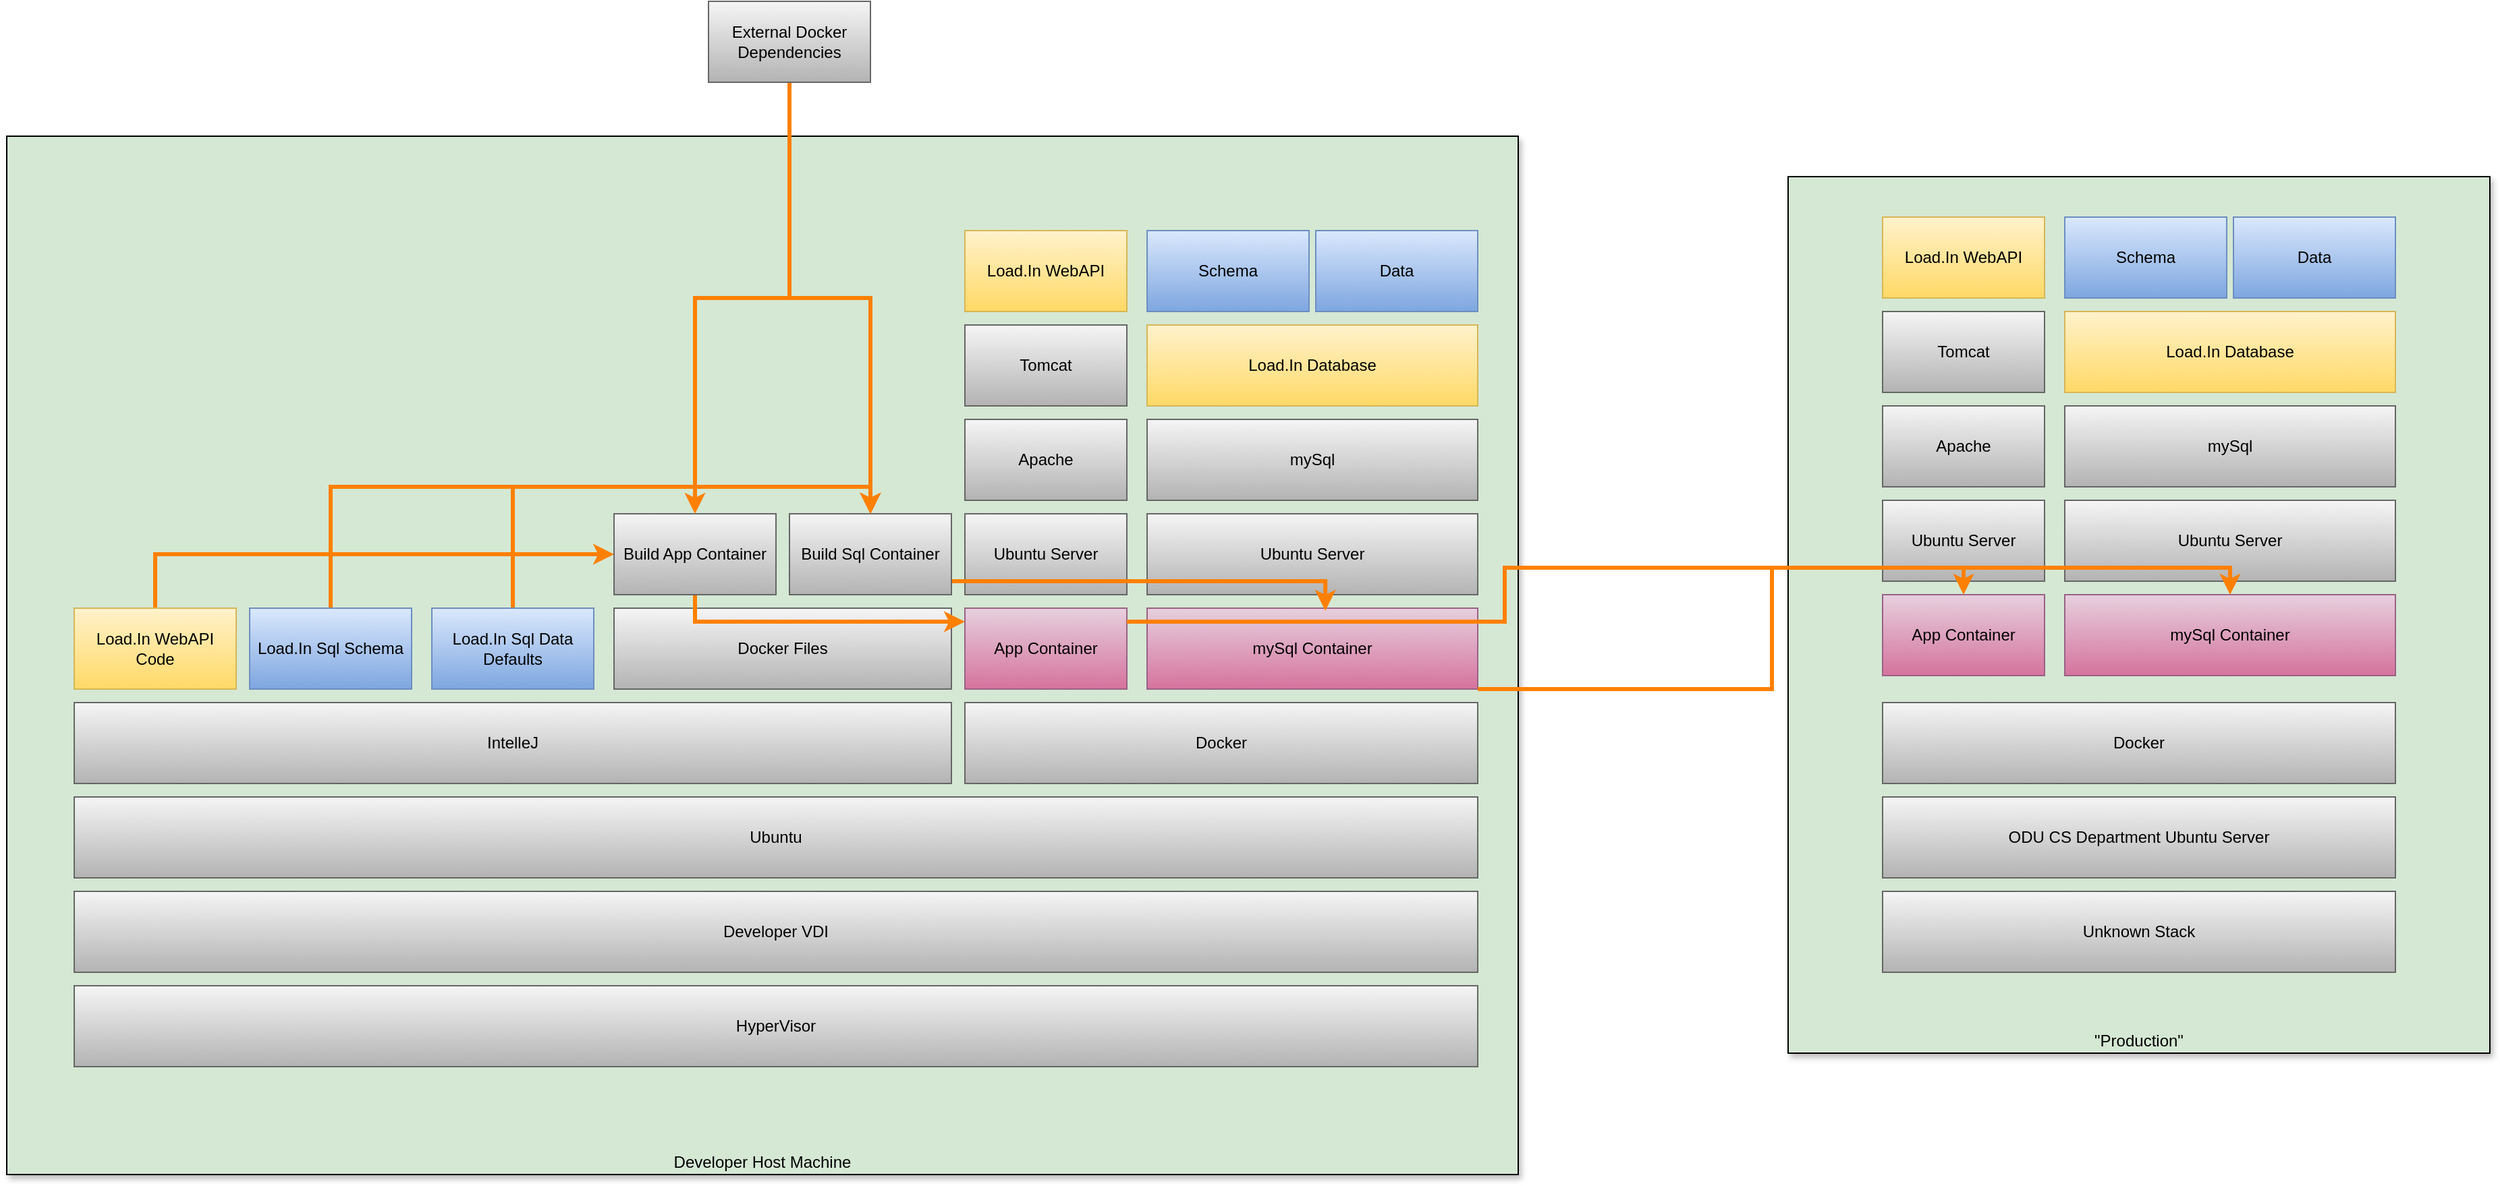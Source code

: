 <mxfile version="14.1.8" type="device"><diagram id="oiuqZG94L21NGeilZKVj" name="Page-1"><mxGraphModel dx="1350" dy="1820" grid="1" gridSize="10" guides="1" tooltips="1" connect="1" arrows="1" fold="1" page="1" pageScale="1" pageWidth="850" pageHeight="1100" math="0" shadow="0"><root><mxCell id="0"/><mxCell id="1" parent="0"/><mxCell id="7N_Ezh8CZ8ZybVzTjogl-33" value="&quot;Production&quot;" style="rounded=0;whiteSpace=wrap;html=1;verticalAlign=bottom;shadow=1;fillColor=#D5E8D4;glass=0;" vertex="1" parent="1"><mxGeometry x="1350" y="-70" width="520" height="650" as="geometry"/></mxCell><mxCell id="7N_Ezh8CZ8ZybVzTjogl-17" value="Developer Host Machine" style="rounded=0;whiteSpace=wrap;html=1;verticalAlign=bottom;glass=0;shadow=1;fillColor=#D5E8D4;" vertex="1" parent="1"><mxGeometry x="30" y="-100" width="1120" height="770" as="geometry"/></mxCell><mxCell id="7N_Ezh8CZ8ZybVzTjogl-1" value="Ubuntu" style="rounded=0;whiteSpace=wrap;html=1;strokeColor=#666666;fillColor=#f5f5f5;gradientColor=#b3b3b3;" vertex="1" parent="1"><mxGeometry x="80" y="390" width="1040" height="60" as="geometry"/></mxCell><mxCell id="7N_Ezh8CZ8ZybVzTjogl-2" value="IntelleJ" style="rounded=0;whiteSpace=wrap;html=1;strokeColor=#666666;fillColor=#f5f5f5;gradientColor=#b3b3b3;" vertex="1" parent="1"><mxGeometry x="80" y="320" width="650" height="60" as="geometry"/></mxCell><mxCell id="7N_Ezh8CZ8ZybVzTjogl-43" style="edgeStyle=orthogonalEdgeStyle;rounded=0;orthogonalLoop=1;jettySize=auto;html=1;entryX=0;entryY=0.5;entryDx=0;entryDy=0;exitX=0.5;exitY=0;exitDx=0;exitDy=0;strokeColor=#FF8000;strokeWidth=3;fillColor=#008a00;" edge="1" parent="1" source="7N_Ezh8CZ8ZybVzTjogl-3" target="7N_Ezh8CZ8ZybVzTjogl-38"><mxGeometry relative="1" as="geometry"/></mxCell><mxCell id="7N_Ezh8CZ8ZybVzTjogl-3" value="Load.In WebAPI Code" style="rounded=0;whiteSpace=wrap;html=1;gradientColor=#ffd966;fillColor=#fff2cc;strokeColor=#d6b656;" vertex="1" parent="1"><mxGeometry x="80" y="250" width="120" height="60" as="geometry"/></mxCell><mxCell id="7N_Ezh8CZ8ZybVzTjogl-4" value="Docker" style="rounded=0;whiteSpace=wrap;html=1;strokeColor=#666666;fillColor=#f5f5f5;gradientColor=#b3b3b3;" vertex="1" parent="1"><mxGeometry x="740" y="320" width="380" height="60" as="geometry"/></mxCell><mxCell id="7N_Ezh8CZ8ZybVzTjogl-5" value="App Container" style="rounded=0;whiteSpace=wrap;html=1;gradientColor=#d5739d;fillColor=#e6d0de;strokeColor=#996185;" vertex="1" parent="1"><mxGeometry x="740" y="250" width="120" height="60" as="geometry"/></mxCell><mxCell id="7N_Ezh8CZ8ZybVzTjogl-6" value="mySql Container" style="rounded=0;whiteSpace=wrap;html=1;gradientColor=#d5739d;fillColor=#e6d0de;strokeColor=#996185;" vertex="1" parent="1"><mxGeometry x="875" y="250" width="245" height="60" as="geometry"/></mxCell><mxCell id="7N_Ezh8CZ8ZybVzTjogl-7" value="Apache" style="rounded=0;whiteSpace=wrap;html=1;strokeColor=#666666;fillColor=#f5f5f5;gradientColor=#b3b3b3;" vertex="1" parent="1"><mxGeometry x="740" y="110" width="120" height="60" as="geometry"/></mxCell><mxCell id="7N_Ezh8CZ8ZybVzTjogl-8" value="Tomcat" style="rounded=0;whiteSpace=wrap;html=1;strokeColor=#666666;fillColor=#f5f5f5;gradientColor=#b3b3b3;" vertex="1" parent="1"><mxGeometry x="740" y="40" width="120" height="60" as="geometry"/></mxCell><mxCell id="7N_Ezh8CZ8ZybVzTjogl-9" value="Load.In WebAPI" style="rounded=0;whiteSpace=wrap;html=1;gradientColor=#ffd966;fillColor=#fff2cc;strokeColor=#d6b656;" vertex="1" parent="1"><mxGeometry x="740" y="-30" width="120" height="60" as="geometry"/></mxCell><mxCell id="7N_Ezh8CZ8ZybVzTjogl-10" value="mySql" style="rounded=0;whiteSpace=wrap;html=1;strokeColor=#666666;fillColor=#f5f5f5;gradientColor=#b3b3b3;" vertex="1" parent="1"><mxGeometry x="875" y="110" width="245" height="60" as="geometry"/></mxCell><mxCell id="7N_Ezh8CZ8ZybVzTjogl-11" value="Ubuntu Server" style="rounded=0;whiteSpace=wrap;html=1;strokeColor=#666666;fillColor=#f5f5f5;gradientColor=#b3b3b3;" vertex="1" parent="1"><mxGeometry x="740" y="180" width="120" height="60" as="geometry"/></mxCell><mxCell id="7N_Ezh8CZ8ZybVzTjogl-12" value="Ubuntu Server" style="rounded=0;whiteSpace=wrap;html=1;strokeColor=#666666;fillColor=#f5f5f5;gradientColor=#b3b3b3;" vertex="1" parent="1"><mxGeometry x="875" y="180" width="245" height="60" as="geometry"/></mxCell><mxCell id="7N_Ezh8CZ8ZybVzTjogl-13" value="Load.In Database" style="rounded=0;whiteSpace=wrap;html=1;gradientColor=#ffd966;fillColor=#fff2cc;strokeColor=#d6b656;" vertex="1" parent="1"><mxGeometry x="875" y="40" width="245" height="60" as="geometry"/></mxCell><mxCell id="7N_Ezh8CZ8ZybVzTjogl-14" value="Schema" style="rounded=0;whiteSpace=wrap;html=1;gradientColor=#7ea6e0;fillColor=#dae8fc;strokeColor=#6c8ebf;" vertex="1" parent="1"><mxGeometry x="875" y="-30" width="120" height="60" as="geometry"/></mxCell><mxCell id="7N_Ezh8CZ8ZybVzTjogl-15" value="Data" style="rounded=0;whiteSpace=wrap;html=1;gradientColor=#7ea6e0;fillColor=#dae8fc;strokeColor=#6c8ebf;" vertex="1" parent="1"><mxGeometry x="1000" y="-30" width="120" height="60" as="geometry"/></mxCell><mxCell id="7N_Ezh8CZ8ZybVzTjogl-16" value="HyperVisor" style="rounded=0;whiteSpace=wrap;html=1;gradientColor=#b3b3b3;fillColor=#f5f5f5;strokeColor=#666666;" vertex="1" parent="1"><mxGeometry x="80" y="530" width="1040" height="60" as="geometry"/></mxCell><mxCell id="7N_Ezh8CZ8ZybVzTjogl-18" value="Developer VDI" style="rounded=0;whiteSpace=wrap;html=1;strokeColor=#666666;fillColor=#f5f5f5;gradientColor=#b3b3b3;" vertex="1" parent="1"><mxGeometry x="80" y="460" width="1040" height="60" as="geometry"/></mxCell><mxCell id="7N_Ezh8CZ8ZybVzTjogl-19" value="Unknown Stack" style="rounded=0;whiteSpace=wrap;html=1;strokeColor=#666666;fillColor=#f5f5f5;gradientColor=#b3b3b3;" vertex="1" parent="1"><mxGeometry x="1420" y="460" width="380" height="60" as="geometry"/></mxCell><mxCell id="7N_Ezh8CZ8ZybVzTjogl-20" value="ODU CS Department Ubuntu Server" style="rounded=0;whiteSpace=wrap;html=1;strokeColor=#666666;fillColor=#f5f5f5;gradientColor=#b3b3b3;" vertex="1" parent="1"><mxGeometry x="1420" y="390" width="380" height="60" as="geometry"/></mxCell><mxCell id="7N_Ezh8CZ8ZybVzTjogl-21" value="Docker" style="rounded=0;whiteSpace=wrap;html=1;strokeColor=#666666;fillColor=#f5f5f5;gradientColor=#b3b3b3;" vertex="1" parent="1"><mxGeometry x="1420" y="320" width="380" height="60" as="geometry"/></mxCell><mxCell id="7N_Ezh8CZ8ZybVzTjogl-22" value="App Container" style="rounded=0;whiteSpace=wrap;html=1;gradientColor=#d5739d;fillColor=#e6d0de;strokeColor=#996185;" vertex="1" parent="1"><mxGeometry x="1420" y="240" width="120" height="60" as="geometry"/></mxCell><mxCell id="7N_Ezh8CZ8ZybVzTjogl-23" value="mySql Container" style="rounded=0;whiteSpace=wrap;html=1;gradientColor=#d5739d;fillColor=#e6d0de;strokeColor=#996185;" vertex="1" parent="1"><mxGeometry x="1555" y="240" width="245" height="60" as="geometry"/></mxCell><mxCell id="7N_Ezh8CZ8ZybVzTjogl-24" value="Apache" style="rounded=0;whiteSpace=wrap;html=1;strokeColor=#666666;fillColor=#f5f5f5;gradientColor=#b3b3b3;" vertex="1" parent="1"><mxGeometry x="1420" y="100" width="120" height="60" as="geometry"/></mxCell><mxCell id="7N_Ezh8CZ8ZybVzTjogl-25" value="Tomcat" style="rounded=0;whiteSpace=wrap;html=1;strokeColor=#666666;fillColor=#f5f5f5;gradientColor=#b3b3b3;" vertex="1" parent="1"><mxGeometry x="1420" y="30" width="120" height="60" as="geometry"/></mxCell><mxCell id="7N_Ezh8CZ8ZybVzTjogl-26" value="Load.In WebAPI" style="rounded=0;whiteSpace=wrap;html=1;gradientColor=#ffd966;fillColor=#fff2cc;strokeColor=#d6b656;" vertex="1" parent="1"><mxGeometry x="1420" y="-40" width="120" height="60" as="geometry"/></mxCell><mxCell id="7N_Ezh8CZ8ZybVzTjogl-27" value="mySql" style="rounded=0;whiteSpace=wrap;html=1;strokeColor=#666666;fillColor=#f5f5f5;gradientColor=#b3b3b3;" vertex="1" parent="1"><mxGeometry x="1555" y="100" width="245" height="60" as="geometry"/></mxCell><mxCell id="7N_Ezh8CZ8ZybVzTjogl-28" value="Ubuntu Server" style="rounded=0;whiteSpace=wrap;html=1;strokeColor=#666666;fillColor=#f5f5f5;gradientColor=#b3b3b3;" vertex="1" parent="1"><mxGeometry x="1420" y="170" width="120" height="60" as="geometry"/></mxCell><mxCell id="7N_Ezh8CZ8ZybVzTjogl-29" value="Ubuntu Server" style="rounded=0;whiteSpace=wrap;html=1;strokeColor=#666666;fillColor=#f5f5f5;gradientColor=#b3b3b3;" vertex="1" parent="1"><mxGeometry x="1555" y="170" width="245" height="60" as="geometry"/></mxCell><mxCell id="7N_Ezh8CZ8ZybVzTjogl-30" value="Load.In Database" style="rounded=0;whiteSpace=wrap;html=1;strokeColor=#d6b656;fillColor=#fff2cc;gradientColor=#ffd966;" vertex="1" parent="1"><mxGeometry x="1555" y="30" width="245" height="60" as="geometry"/></mxCell><mxCell id="7N_Ezh8CZ8ZybVzTjogl-31" value="Schema" style="rounded=0;whiteSpace=wrap;html=1;gradientColor=#7ea6e0;fillColor=#dae8fc;strokeColor=#6c8ebf;" vertex="1" parent="1"><mxGeometry x="1555" y="-40" width="120" height="60" as="geometry"/></mxCell><mxCell id="7N_Ezh8CZ8ZybVzTjogl-32" value="Data" style="rounded=0;whiteSpace=wrap;html=1;gradientColor=#7ea6e0;fillColor=#dae8fc;strokeColor=#6c8ebf;" vertex="1" parent="1"><mxGeometry x="1680" y="-40" width="120" height="60" as="geometry"/></mxCell><mxCell id="7N_Ezh8CZ8ZybVzTjogl-45" style="edgeStyle=orthogonalEdgeStyle;rounded=0;orthogonalLoop=1;jettySize=auto;html=1;entryX=0.5;entryY=0;entryDx=0;entryDy=0;exitX=0.5;exitY=0;exitDx=0;exitDy=0;strokeColor=#FF8000;strokeWidth=3;fillColor=#008a00;" edge="1" parent="1" source="7N_Ezh8CZ8ZybVzTjogl-34" target="7N_Ezh8CZ8ZybVzTjogl-39"><mxGeometry relative="1" as="geometry"/></mxCell><mxCell id="7N_Ezh8CZ8ZybVzTjogl-34" value="Load.In Sql Schema" style="rounded=0;whiteSpace=wrap;html=1;gradientColor=#7ea6e0;fillColor=#dae8fc;strokeColor=#6c8ebf;" vertex="1" parent="1"><mxGeometry x="210" y="250" width="120" height="60" as="geometry"/></mxCell><mxCell id="7N_Ezh8CZ8ZybVzTjogl-46" style="edgeStyle=orthogonalEdgeStyle;rounded=0;orthogonalLoop=1;jettySize=auto;html=1;entryX=0.5;entryY=0;entryDx=0;entryDy=0;exitX=0.5;exitY=0;exitDx=0;exitDy=0;strokeColor=#FF8000;strokeWidth=3;fillColor=#008a00;" edge="1" parent="1" source="7N_Ezh8CZ8ZybVzTjogl-35" target="7N_Ezh8CZ8ZybVzTjogl-39"><mxGeometry relative="1" as="geometry"/></mxCell><mxCell id="7N_Ezh8CZ8ZybVzTjogl-35" value="Load.In Sql Data Defaults" style="rounded=0;whiteSpace=wrap;html=1;gradientColor=#7ea6e0;fillColor=#dae8fc;strokeColor=#6c8ebf;" vertex="1" parent="1"><mxGeometry x="345" y="250" width="120" height="60" as="geometry"/></mxCell><mxCell id="7N_Ezh8CZ8ZybVzTjogl-36" value="Docker Files" style="rounded=0;whiteSpace=wrap;html=1;strokeColor=#666666;fillColor=#f5f5f5;gradientColor=#b3b3b3;" vertex="1" parent="1"><mxGeometry x="480" y="250" width="250" height="60" as="geometry"/></mxCell><mxCell id="7N_Ezh8CZ8ZybVzTjogl-47" style="edgeStyle=orthogonalEdgeStyle;rounded=0;orthogonalLoop=1;jettySize=auto;html=1;exitX=0.5;exitY=1;exitDx=0;exitDy=0;strokeColor=#FF8000;strokeWidth=3;fillColor=#008a00;" edge="1" parent="1" source="7N_Ezh8CZ8ZybVzTjogl-38" target="7N_Ezh8CZ8ZybVzTjogl-5"><mxGeometry relative="1" as="geometry"><Array as="points"><mxPoint x="540" y="260"/></Array></mxGeometry></mxCell><mxCell id="7N_Ezh8CZ8ZybVzTjogl-38" value="Build App Container" style="rounded=0;whiteSpace=wrap;html=1;strokeColor=#666666;fillColor=#f5f5f5;gradientColor=#b3b3b3;" vertex="1" parent="1"><mxGeometry x="480" y="180" width="120" height="60" as="geometry"/></mxCell><mxCell id="7N_Ezh8CZ8ZybVzTjogl-48" style="edgeStyle=orthogonalEdgeStyle;rounded=0;orthogonalLoop=1;jettySize=auto;html=1;entryX=0.539;entryY=0.033;entryDx=0;entryDy=0;entryPerimeter=0;strokeColor=#FF8000;strokeWidth=3;fillColor=#008a00;" edge="1" parent="1" source="7N_Ezh8CZ8ZybVzTjogl-39" target="7N_Ezh8CZ8ZybVzTjogl-6"><mxGeometry relative="1" as="geometry"><Array as="points"><mxPoint x="1007" y="230"/></Array></mxGeometry></mxCell><mxCell id="7N_Ezh8CZ8ZybVzTjogl-39" value="Build Sql Container" style="rounded=0;whiteSpace=wrap;html=1;strokeColor=#666666;fillColor=#f5f5f5;gradientColor=#b3b3b3;" vertex="1" parent="1"><mxGeometry x="610" y="180" width="120" height="60" as="geometry"/></mxCell><mxCell id="7N_Ezh8CZ8ZybVzTjogl-41" style="edgeStyle=orthogonalEdgeStyle;rounded=0;orthogonalLoop=1;jettySize=auto;html=1;strokeColor=#FF8000;strokeWidth=3;fillColor=#008a00;" edge="1" parent="1" source="7N_Ezh8CZ8ZybVzTjogl-40" target="7N_Ezh8CZ8ZybVzTjogl-38"><mxGeometry relative="1" as="geometry"/></mxCell><mxCell id="7N_Ezh8CZ8ZybVzTjogl-42" style="edgeStyle=orthogonalEdgeStyle;rounded=0;orthogonalLoop=1;jettySize=auto;html=1;strokeColor=#FF8000;strokeWidth=3;fillColor=#008a00;" edge="1" parent="1" source="7N_Ezh8CZ8ZybVzTjogl-40" target="7N_Ezh8CZ8ZybVzTjogl-39"><mxGeometry relative="1" as="geometry"/></mxCell><mxCell id="7N_Ezh8CZ8ZybVzTjogl-40" value="External Docker Dependencies" style="rounded=0;whiteSpace=wrap;html=1;strokeColor=#666666;fillColor=#f5f5f5;gradientColor=#b3b3b3;" vertex="1" parent="1"><mxGeometry x="550" y="-200" width="120" height="60" as="geometry"/></mxCell><mxCell id="7N_Ezh8CZ8ZybVzTjogl-50" style="edgeStyle=orthogonalEdgeStyle;rounded=0;orthogonalLoop=1;jettySize=auto;html=1;entryX=0.5;entryY=0;entryDx=0;entryDy=0;fillColor=#008a00;strokeColor=#FF8000;strokeWidth=3;" edge="1" parent="1" source="7N_Ezh8CZ8ZybVzTjogl-5" target="7N_Ezh8CZ8ZybVzTjogl-22"><mxGeometry relative="1" as="geometry"><Array as="points"><mxPoint x="1140" y="260"/><mxPoint x="1140" y="220"/><mxPoint x="1480" y="220"/></Array></mxGeometry></mxCell><mxCell id="7N_Ezh8CZ8ZybVzTjogl-49" style="edgeStyle=orthogonalEdgeStyle;rounded=0;orthogonalLoop=1;jettySize=auto;html=1;entryX=0.5;entryY=0;entryDx=0;entryDy=0;fillColor=#008a00;strokeColor=#FF8000;strokeWidth=3;" edge="1" parent="1" source="7N_Ezh8CZ8ZybVzTjogl-6" target="7N_Ezh8CZ8ZybVzTjogl-23"><mxGeometry relative="1" as="geometry"><Array as="points"><mxPoint x="1338" y="310"/><mxPoint x="1338" y="220"/><mxPoint x="1678" y="220"/></Array></mxGeometry></mxCell></root></mxGraphModel></diagram></mxfile>